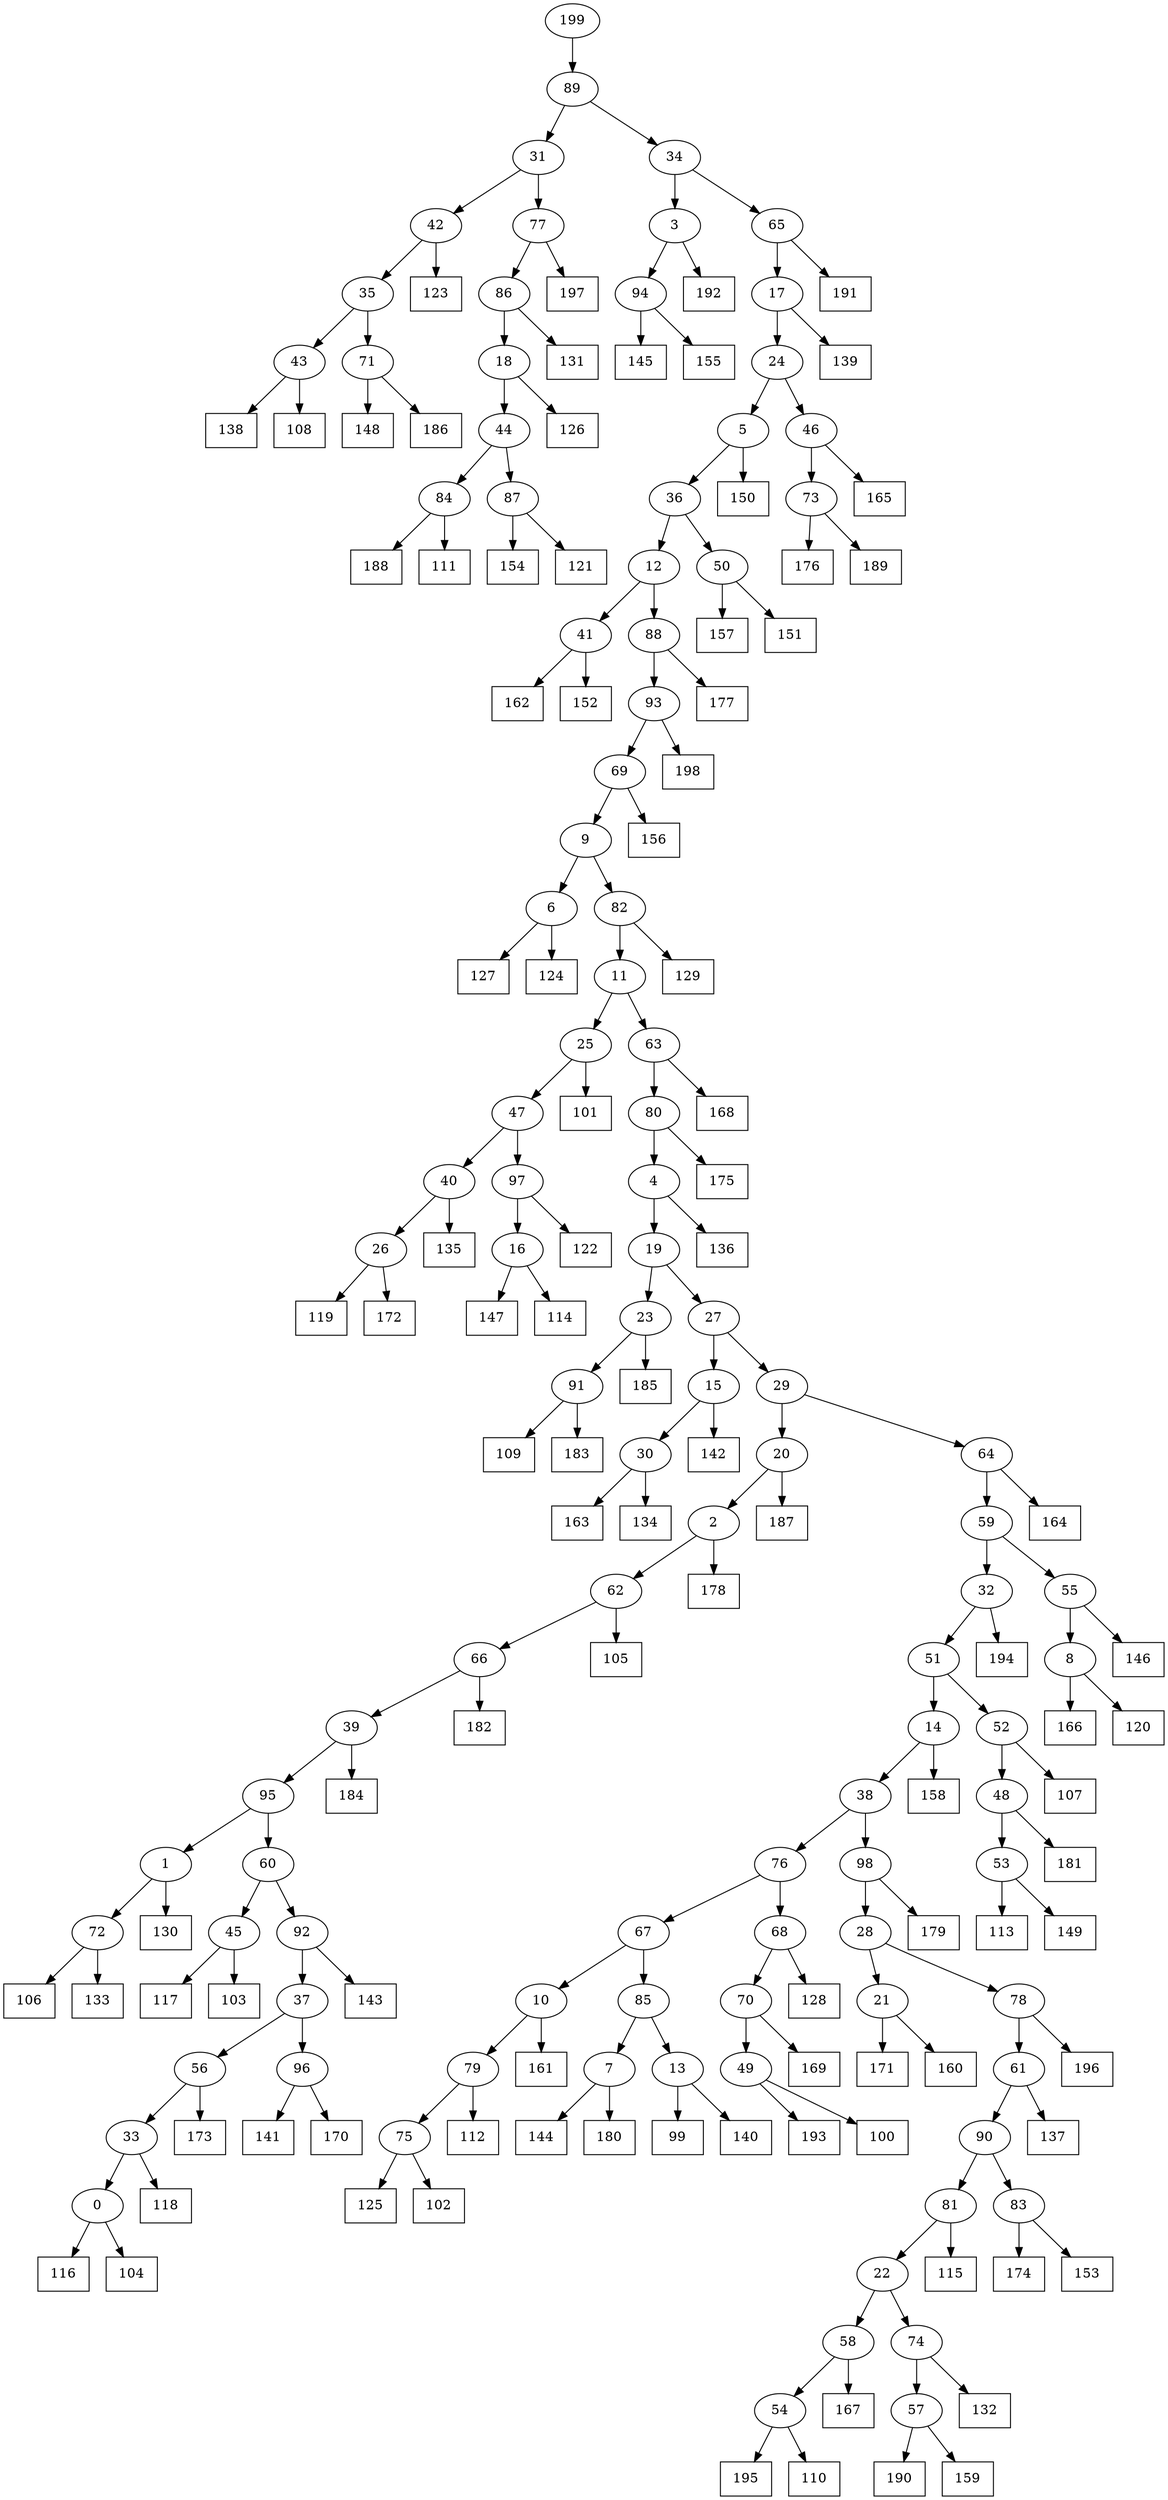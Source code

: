 digraph G {
0[label="0"];
1[label="1"];
2[label="2"];
3[label="3"];
4[label="4"];
5[label="5"];
6[label="6"];
7[label="7"];
8[label="8"];
9[label="9"];
10[label="10"];
11[label="11"];
12[label="12"];
13[label="13"];
14[label="14"];
15[label="15"];
16[label="16"];
17[label="17"];
18[label="18"];
19[label="19"];
20[label="20"];
21[label="21"];
22[label="22"];
23[label="23"];
24[label="24"];
25[label="25"];
26[label="26"];
27[label="27"];
28[label="28"];
29[label="29"];
30[label="30"];
31[label="31"];
32[label="32"];
33[label="33"];
34[label="34"];
35[label="35"];
36[label="36"];
37[label="37"];
38[label="38"];
39[label="39"];
40[label="40"];
41[label="41"];
42[label="42"];
43[label="43"];
44[label="44"];
45[label="45"];
46[label="46"];
47[label="47"];
48[label="48"];
49[label="49"];
50[label="50"];
51[label="51"];
52[label="52"];
53[label="53"];
54[label="54"];
55[label="55"];
56[label="56"];
57[label="57"];
58[label="58"];
59[label="59"];
60[label="60"];
61[label="61"];
62[label="62"];
63[label="63"];
64[label="64"];
65[label="65"];
66[label="66"];
67[label="67"];
68[label="68"];
69[label="69"];
70[label="70"];
71[label="71"];
72[label="72"];
73[label="73"];
74[label="74"];
75[label="75"];
76[label="76"];
77[label="77"];
78[label="78"];
79[label="79"];
80[label="80"];
81[label="81"];
82[label="82"];
83[label="83"];
84[label="84"];
85[label="85"];
86[label="86"];
87[label="87"];
88[label="88"];
89[label="89"];
90[label="90"];
91[label="91"];
92[label="92"];
93[label="93"];
94[label="94"];
95[label="95"];
96[label="96"];
97[label="97"];
98[label="98"];
99[shape=box,label="173"];
100[shape=box,label="141"];
101[shape=box,label="126"];
102[shape=box,label="176"];
103[shape=box,label="119"];
104[shape=box,label="191"];
105[shape=box,label="125"];
106[shape=box,label="192"];
107[shape=box,label="171"];
108[shape=box,label="113"];
109[shape=box,label="144"];
110[shape=box,label="163"];
111[shape=box,label="127"];
112[shape=box,label="147"];
113[shape=box,label="132"];
114[shape=box,label="182"];
115[shape=box,label="142"];
116[shape=box,label="197"];
117[shape=box,label="157"];
118[shape=box,label="198"];
119[shape=box,label="128"];
120[shape=box,label="107"];
121[shape=box,label="187"];
122[shape=box,label="117"];
123[shape=box,label="109"];
124[shape=box,label="143"];
125[shape=box,label="118"];
126[shape=box,label="137"];
127[shape=box,label="106"];
128[shape=box,label="184"];
129[shape=box,label="172"];
130[shape=box,label="136"];
131[shape=box,label="150"];
132[shape=box,label="190"];
133[shape=box,label="146"];
134[shape=box,label="158"];
135[shape=box,label="130"];
136[shape=box,label="178"];
137[shape=box,label="181"];
138[shape=box,label="116"];
139[shape=box,label="101"];
140[shape=box,label="189"];
141[shape=box,label="145"];
142[shape=box,label="170"];
143[shape=box,label="123"];
144[shape=box,label="99"];
145[shape=box,label="175"];
146[shape=box,label="148"];
147[shape=box,label="165"];
148[shape=box,label="196"];
149[shape=box,label="133"];
150[shape=box,label="138"];
151[shape=box,label="177"];
152[shape=box,label="164"];
153[shape=box,label="168"];
154[shape=box,label="183"];
155[shape=box,label="135"];
156[shape=box,label="162"];
157[shape=box,label="169"];
158[shape=box,label="112"];
159[shape=box,label="167"];
160[shape=box,label="166"];
161[shape=box,label="120"];
162[shape=box,label="193"];
163[shape=box,label="108"];
164[shape=box,label="195"];
165[shape=box,label="188"];
166[shape=box,label="100"];
167[shape=box,label="122"];
168[shape=box,label="159"];
169[shape=box,label="140"];
170[shape=box,label="180"];
171[shape=box,label="160"];
172[shape=box,label="174"];
173[shape=box,label="139"];
174[shape=box,label="154"];
175[shape=box,label="103"];
176[shape=box,label="104"];
177[shape=box,label="152"];
178[shape=box,label="156"];
179[shape=box,label="161"];
180[shape=box,label="185"];
181[shape=box,label="121"];
182[shape=box,label="194"];
183[shape=box,label="149"];
184[shape=box,label="105"];
185[shape=box,label="179"];
186[shape=box,label="134"];
187[shape=box,label="124"];
188[shape=box,label="102"];
189[shape=box,label="114"];
190[shape=box,label="155"];
191[shape=box,label="110"];
192[shape=box,label="151"];
193[shape=box,label="115"];
194[shape=box,label="186"];
195[shape=box,label="111"];
196[shape=box,label="131"];
197[shape=box,label="153"];
198[shape=box,label="129"];
199[label="199"];
6->187 ;
73->102 ;
30->186 ;
96->142 ;
91->123 ;
55->133 ;
50->192 ;
1->135 ;
49->162 ;
87->174 ;
62->66 ;
92->124 ;
74->113 ;
37->96 ;
33->0 ;
53->108 ;
23->91 ;
17->173 ;
33->125 ;
71->146 ;
35->43 ;
45->122 ;
79->158 ;
75->188 ;
10->79 ;
21->171 ;
20->121 ;
25->139 ;
70->49 ;
65->104 ;
26->103 ;
18->101 ;
34->65 ;
65->17 ;
41->177 ;
72->127 ;
67->10 ;
88->93 ;
93->118 ;
3->106 ;
97->167 ;
95->60 ;
34->3 ;
86->196 ;
54->164 ;
11->63 ;
94->141 ;
80->145 ;
94->190 ;
19->23 ;
82->198 ;
43->150 ;
23->180 ;
58->159 ;
36->12 ;
74->57 ;
57->132 ;
89->34 ;
90->81 ;
96->100 ;
63->80 ;
5->131 ;
27->15 ;
42->143 ;
5->36 ;
36->50 ;
64->152 ;
48->137 ;
9->6 ;
6->111 ;
81->193 ;
71->194 ;
13->169 ;
3->94 ;
14->134 ;
57->168 ;
77->86 ;
4->130 ;
22->58 ;
24->5 ;
17->24 ;
72->149 ;
22->74 ;
39->95 ;
12->88 ;
8->160 ;
28->21 ;
21->107 ;
29->20 ;
63->153 ;
52->48 ;
51->14 ;
83->197 ;
51->52 ;
52->120 ;
84->195 ;
20->2 ;
69->178 ;
26->129 ;
7->170 ;
77->116 ;
43->163 ;
76->67 ;
11->25 ;
86->18 ;
47->40 ;
40->26 ;
40->155 ;
76->68 ;
68->119 ;
81->22 ;
64->59 ;
25->47 ;
84->165 ;
68->70 ;
78->61 ;
61->90 ;
66->39 ;
39->128 ;
83->172 ;
31->42 ;
60->45 ;
45->175 ;
79->75 ;
75->105 ;
92->37 ;
50->117 ;
47->97 ;
12->41 ;
41->156 ;
67->85 ;
90->83 ;
18->44 ;
44->84 ;
10->179 ;
0->176 ;
80->4 ;
4->19 ;
56->99 ;
19->27 ;
27->29 ;
89->31 ;
48->53 ;
53->183 ;
98->28 ;
59->55 ;
46->73 ;
55->8 ;
24->46 ;
46->147 ;
8->161 ;
16->112 ;
0->138 ;
85->7 ;
7->109 ;
88->151 ;
32->51 ;
15->115 ;
28->78 ;
78->148 ;
30->110 ;
42->35 ;
35->71 ;
38->98 ;
98->185 ;
70->157 ;
44->87 ;
87->181 ;
61->126 ;
15->30 ;
97->16 ;
16->189 ;
31->77 ;
58->54 ;
54->191 ;
49->166 ;
93->69 ;
69->9 ;
73->140 ;
14->38 ;
38->76 ;
29->64 ;
2->62 ;
62->184 ;
199->89 ;
37->56 ;
56->33 ;
2->136 ;
95->1 ;
1->72 ;
60->92 ;
85->13 ;
13->144 ;
66->114 ;
59->32 ;
32->182 ;
91->154 ;
9->82 ;
82->11 ;
}
